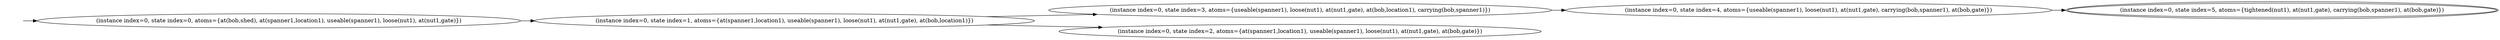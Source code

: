 digraph {
rankdir="LR"
s0[label="(instance index=0, state index=0, atoms={at(bob,shed), at(spanner1,location1), useable(spanner1), loose(nut1), at(nut1,gate)})"]
s1[label="(instance index=0, state index=1, atoms={at(spanner1,location1), useable(spanner1), loose(nut1), at(nut1,gate), at(bob,location1)})"]
s3[label="(instance index=0, state index=3, atoms={useable(spanner1), loose(nut1), at(nut1,gate), at(bob,location1), carrying(bob,spanner1)})"]
s2[label="(instance index=0, state index=2, atoms={at(spanner1,location1), useable(spanner1), loose(nut1), at(nut1,gate), at(bob,gate)})"]
s4[label="(instance index=0, state index=4, atoms={useable(spanner1), loose(nut1), at(nut1,gate), carrying(bob,spanner1), at(bob,gate)})"]
s5[peripheries=2,label="(instance index=0, state index=5, atoms={tightened(nut1), at(nut1,gate), carrying(bob,spanner1), at(bob,gate)})"]
Dangling [ label = "", style = invis ]
{ rank = same; Dangling }
Dangling -> s0
{ rank = same; s0}
{ rank = same; s1}
{ rank = same; s3,s2}
{ rank = same; s4}
{ rank = same; s5}
{
s0->s1
}
{
s1->s3
s1->s2
}
{
s3->s4
}
{
s4->s5
}
{
}
}
